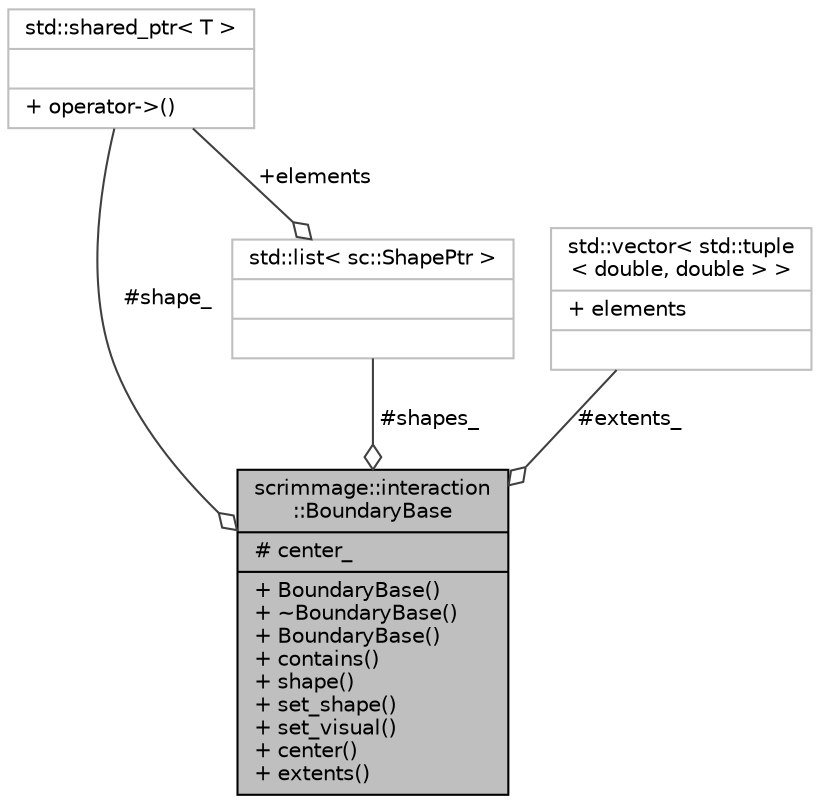 digraph "scrimmage::interaction::BoundaryBase"
{
 // LATEX_PDF_SIZE
  edge [fontname="Helvetica",fontsize="10",labelfontname="Helvetica",labelfontsize="10"];
  node [fontname="Helvetica",fontsize="10",shape=record];
  Node1 [label="{scrimmage::interaction\l::BoundaryBase\n|# center_\l|+ BoundaryBase()\l+ ~BoundaryBase()\l+ BoundaryBase()\l+ contains()\l+ shape()\l+ set_shape()\l+ set_visual()\l+ center()\l+ extents()\l}",height=0.2,width=0.4,color="black", fillcolor="grey75", style="filled", fontcolor="black",tooltip=" "];
  Node2 -> Node1 [color="grey25",fontsize="10",style="solid",label=" #shape_" ,arrowhead="odiamond",fontname="Helvetica"];
  Node2 [label="{std::shared_ptr\< T \>\n||+ operator-\>()\l}",height=0.2,width=0.4,color="grey75", fillcolor="white", style="filled",tooltip="STL class."];
  Node4 -> Node1 [color="grey25",fontsize="10",style="solid",label=" #shapes_" ,arrowhead="odiamond",fontname="Helvetica"];
  Node4 [label="{std::list\< sc::ShapePtr \>\n||}",height=0.2,width=0.4,color="grey75", fillcolor="white", style="filled",tooltip=" "];
  Node2 -> Node4 [color="grey25",fontsize="10",style="solid",label=" +elements" ,arrowhead="odiamond",fontname="Helvetica"];
  Node6 -> Node1 [color="grey25",fontsize="10",style="solid",label=" #extents_" ,arrowhead="odiamond",fontname="Helvetica"];
  Node6 [label="{std::vector\< std::tuple\l\< double, double \> \>\n|+ elements\l|}",height=0.2,width=0.4,color="grey75", fillcolor="white", style="filled",tooltip=" "];
}
